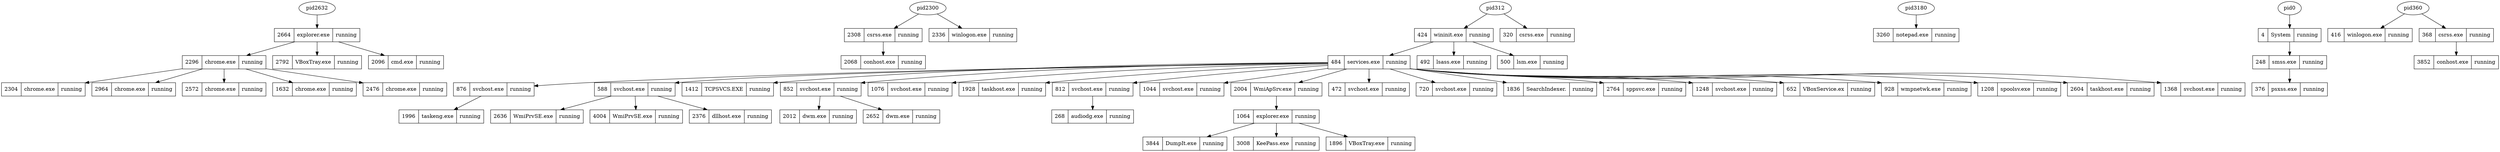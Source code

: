 digraph processtree { 
graph [rankdir = "TB"];
pid2632 -> pid2664 [];
pid2296 -> pid2304 [];
pid2300 -> pid2308 [];
pid2308 -> pid2068 [];
pid2296 -> pid2964 [];
pid2300 -> pid2336 [];
pid876 -> pid1996 [];
pid3180 -> pid3260 [];
pid588 -> pid2636 [];
pid312 -> pid424 [];
pid0 -> pid4 [];
pid484 -> pid1412 [];
pid1064 -> pid3844 [];
pid852 -> pid2012 [];
pid484 -> pid1076 [];
pid588 -> pid4004 [];
pid484 -> pid1928 [];
pid484 -> pid588 [];
pid2664 -> pid2792 [];
pid4 -> pid248 [];
pid2296 -> pid2572 [];
pid424 -> pid484 [];
pid484 -> pid812 [];
pid588 -> pid2376 [];
pid484 -> pid1044 [];
pid312 -> pid320 [];
pid484 -> pid2004 [];
pid812 -> pid268 [];
pid484 -> pid472 [];
pid484 -> pid852 [];
pid2296 -> pid1632 [];
pid1064 -> pid3008 [];
pid484 -> pid720 [];
pid484 -> pid1836 [];
pid1064 -> pid1896 [];
pid484 -> pid2764 [];
pid484 -> pid1248 [];
pid360 -> pid416 [];
pid484 -> pid652 [];
pid484 -> pid928 [];
pid424 -> pid492 [];
pid360 -> pid368 [];
pid2004 -> pid1064 [];
pid484 -> pid1208 [];
pid484 -> pid876 [];
pid368 -> pid3852 [];
pid484 -> pid2604 [];
pid2664 -> pid2096 [];
pid484 -> pid1368 [];
pid2664 -> pid2296 [];
pid2296 -> pid2476 [];
pid852 -> pid2652 [];
pid424 -> pid500 [];
pid248 -> pid376 [];
pid2336 [label="2336 | winlogon.exe |running" shape="record" ];
pid1064 [label="1064 | explorer.exe |running" shape="record" ];
pid472 [label="472 | svchost.exe |running" shape="record" ];
pid424 [label="424 | wininit.exe |running" shape="record" ];
pid4 [label="4 | System |running" shape="record" ];
pid2964 [label="2964 | chrome.exe |running" shape="record" ];
pid1248 [label="1248 | svchost.exe |running" shape="record" ];
pid2376 [label="2376 | dllhost.exe |running" shape="record" ];
pid2572 [label="2572 | chrome.exe |running" shape="record" ];
pid320 [label="320 | csrss.exe |running" shape="record" ];
pid3844 [label="3844 | DumpIt.exe |running" shape="record" ];
pid928 [label="928 | wmpnetwk.exe |running" shape="record" ];
pid1928 [label="1928 | taskhost.exe |running" shape="record" ];
pid3260 [label="3260 | notepad.exe |running" shape="record" ];
pid2096 [label="2096 | cmd.exe |running" shape="record" ];
pid2792 [label="2792 | VBoxTray.exe |running" shape="record" ];
pid248 [label="248 | smss.exe |running" shape="record" ];
pid2764 [label="2764 | sppsvc.exe |running" shape="record" ];
pid852 [label="852 | svchost.exe |running" shape="record" ];
pid376 [label="376 | psxss.exe |running" shape="record" ];
pid368 [label="368 | csrss.exe |running" shape="record" ];
pid2308 [label="2308 | csrss.exe |running" shape="record" ];
pid652 [label="652 | VBoxService.ex |running" shape="record" ];
pid4004 [label="4004 | WmiPrvSE.exe |running" shape="record" ];
pid3008 [label="3008 | KeePass.exe |running" shape="record" ];
pid1836 [label="1836 | SearchIndexer. |running" shape="record" ];
pid2476 [label="2476 | chrome.exe |running" shape="record" ];
pid812 [label="812 | svchost.exe |running" shape="record" ];
pid1996 [label="1996 | taskeng.exe |running" shape="record" ];
pid1412 [label="1412 | TCPSVCS.EXE |running" shape="record" ];
pid1076 [label="1076 | svchost.exe |running" shape="record" ];
pid876 [label="876 | svchost.exe |running" shape="record" ];
pid1208 [label="1208 | spoolsv.exe |running" shape="record" ];
pid2068 [label="2068 | conhost.exe |running" shape="record" ];
pid1896 [label="1896 | VBoxTray.exe |running" shape="record" ];
pid2004 [label="2004 | WmiApSrv.exe |running" shape="record" ];
pid2636 [label="2636 | WmiPrvSE.exe |running" shape="record" ];
pid1044 [label="1044 | svchost.exe |running" shape="record" ];
pid2012 [label="2012 | dwm.exe |running" shape="record" ];
pid1632 [label="1632 | chrome.exe |running" shape="record" ];
pid268 [label="268 | audiodg.exe |running" shape="record" ];
pid2652 [label="2652 | dwm.exe |running" shape="record" ];
pid588 [label="588 | svchost.exe |running" shape="record" ];
pid492 [label="492 | lsass.exe |running" shape="record" ];
pid3852 [label="3852 | conhost.exe |running" shape="record" ];
pid500 [label="500 | lsm.exe |running" shape="record" ];
pid484 [label="484 | services.exe |running" shape="record" ];
pid2664 [label="2664 | explorer.exe |running" shape="record" ];
pid2304 [label="2304 | chrome.exe |running" shape="record" ];
pid1368 [label="1368 | svchost.exe |running" shape="record" ];
pid416 [label="416 | winlogon.exe |running" shape="record" ];
pid2604 [label="2604 | taskhost.exe |running" shape="record" ];
pid720 [label="720 | svchost.exe |running" shape="record" ];
pid2296 [label="2296 | chrome.exe |running" shape="record" ];
}